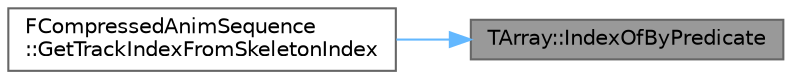 digraph "TArray::IndexOfByPredicate"
{
 // INTERACTIVE_SVG=YES
 // LATEX_PDF_SIZE
  bgcolor="transparent";
  edge [fontname=Helvetica,fontsize=10,labelfontname=Helvetica,labelfontsize=10];
  node [fontname=Helvetica,fontsize=10,shape=box,height=0.2,width=0.4];
  rankdir="RL";
  Node1 [id="Node000001",label="TArray::IndexOfByPredicate",height=0.2,width=0.4,color="gray40", fillcolor="grey60", style="filled", fontcolor="black",tooltip="Finds an item by predicate."];
  Node1 -> Node2 [id="edge1_Node000001_Node000002",dir="back",color="steelblue1",style="solid",tooltip=" "];
  Node2 [id="Node000002",label="FCompressedAnimSequence\l::GetTrackIndexFromSkeletonIndex",height=0.2,width=0.4,color="grey40", fillcolor="white", style="filled",URL="$d2/dda/structFCompressedAnimSequence.html#a93b29d09027b1b31e58e7e657dcd8d7d",tooltip=" "];
}
